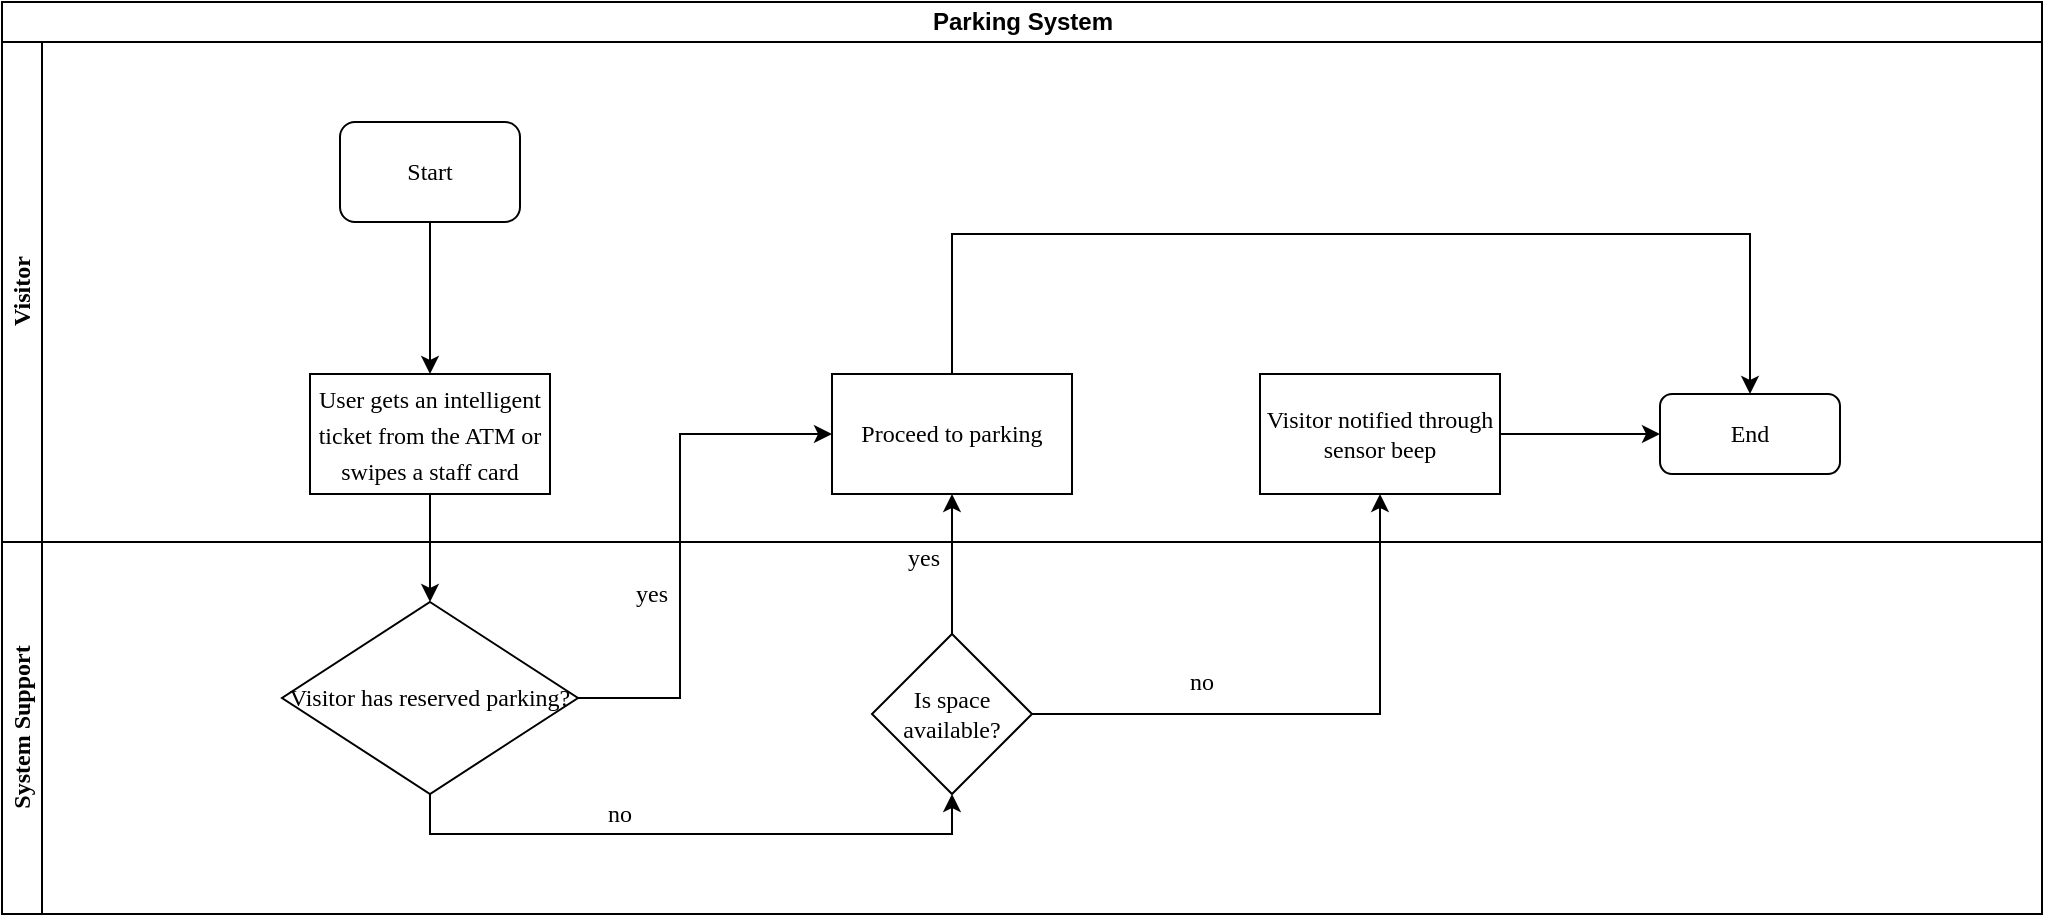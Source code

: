 <mxfile version="13.7.7" type="github">
  <diagram id="3C6ACQQHesN2s_W3LlT6" name="Page-1">
    <mxGraphModel dx="910" dy="487" grid="1" gridSize="10" guides="1" tooltips="1" connect="1" arrows="1" fold="1" page="1" pageScale="1" pageWidth="1169" pageHeight="827" math="0" shadow="0">
      <root>
        <mxCell id="0" />
        <mxCell id="1" parent="0" />
        <mxCell id="mWzmDmBHzAwZXGDcWGLa-13" value="Parking System" style="swimlane;html=1;childLayout=stackLayout;resizeParent=1;resizeParentMax=0;horizontal=1;startSize=20;horizontalStack=0;" vertex="1" parent="1">
          <mxGeometry x="90" y="30" width="1020" height="456" as="geometry" />
        </mxCell>
        <mxCell id="mWzmDmBHzAwZXGDcWGLa-14" value="&lt;font face=&quot;Times New Roman&quot;&gt;Visitor&lt;/font&gt;" style="swimlane;html=1;startSize=20;horizontal=0;" vertex="1" parent="mWzmDmBHzAwZXGDcWGLa-13">
          <mxGeometry y="20" width="1020" height="250" as="geometry" />
        </mxCell>
        <mxCell id="mWzmDmBHzAwZXGDcWGLa-17" value="&lt;font face=&quot;Times New Roman&quot;&gt;Start&lt;/font&gt;" style="rounded=1;whiteSpace=wrap;html=1;" vertex="1" parent="mWzmDmBHzAwZXGDcWGLa-14">
          <mxGeometry x="169" y="40" width="90" height="50" as="geometry" />
        </mxCell>
        <mxCell id="mWzmDmBHzAwZXGDcWGLa-20" value="&lt;p class=&quot;western&quot; style=&quot;line-height: 150%&quot; lang=&quot;en-GB&quot;&gt;&lt;font face=&quot;Times New Roman&quot;&gt;User gets an intelligent ticket from the ATM or swipes a staff card&lt;/font&gt;&lt;/p&gt;" style="rounded=0;whiteSpace=wrap;html=1;align=center;" vertex="1" parent="mWzmDmBHzAwZXGDcWGLa-14">
          <mxGeometry x="154" y="166" width="120" height="60" as="geometry" />
        </mxCell>
        <mxCell id="mWzmDmBHzAwZXGDcWGLa-19" value="" style="edgeStyle=orthogonalEdgeStyle;rounded=0;orthogonalLoop=1;jettySize=auto;html=1;entryX=0.5;entryY=0;entryDx=0;entryDy=0;" edge="1" parent="mWzmDmBHzAwZXGDcWGLa-14" source="mWzmDmBHzAwZXGDcWGLa-17" target="mWzmDmBHzAwZXGDcWGLa-20">
          <mxGeometry relative="1" as="geometry">
            <mxPoint x="214" y="170" as="targetPoint" />
          </mxGeometry>
        </mxCell>
        <mxCell id="mWzmDmBHzAwZXGDcWGLa-23" value="&lt;font face=&quot;Times New Roman&quot;&gt;Proceed to parking&lt;/font&gt;" style="whiteSpace=wrap;html=1;rounded=0;" vertex="1" parent="mWzmDmBHzAwZXGDcWGLa-14">
          <mxGeometry x="415" y="166" width="120" height="60" as="geometry" />
        </mxCell>
        <mxCell id="mWzmDmBHzAwZXGDcWGLa-38" value="&lt;font&gt;Visitor notified through sensor beep&lt;/font&gt;" style="whiteSpace=wrap;html=1;rounded=0;fontFamily=Times New Roman;" vertex="1" parent="mWzmDmBHzAwZXGDcWGLa-14">
          <mxGeometry x="629" y="166" width="120" height="60" as="geometry" />
        </mxCell>
        <mxCell id="mWzmDmBHzAwZXGDcWGLa-42" value="End" style="rounded=1;whiteSpace=wrap;html=1;align=center;fontFamily=Times New Roman;" vertex="1" parent="mWzmDmBHzAwZXGDcWGLa-14">
          <mxGeometry x="829" y="176" width="90" height="40" as="geometry" />
        </mxCell>
        <mxCell id="mWzmDmBHzAwZXGDcWGLa-44" value="" style="edgeStyle=orthogonalEdgeStyle;rounded=0;orthogonalLoop=1;jettySize=auto;html=1;entryX=0.5;entryY=0;entryDx=0;entryDy=0;" edge="1" parent="mWzmDmBHzAwZXGDcWGLa-14" source="mWzmDmBHzAwZXGDcWGLa-23" target="mWzmDmBHzAwZXGDcWGLa-42">
          <mxGeometry relative="1" as="geometry">
            <mxPoint x="475" y="96" as="targetPoint" />
            <Array as="points">
              <mxPoint x="475" y="96" />
              <mxPoint x="874" y="96" />
            </Array>
          </mxGeometry>
        </mxCell>
        <mxCell id="mWzmDmBHzAwZXGDcWGLa-46" value="" style="edgeStyle=orthogonalEdgeStyle;rounded=0;orthogonalLoop=1;jettySize=auto;html=1;fontFamily=Times New Roman;entryX=0;entryY=0.5;entryDx=0;entryDy=0;" edge="1" parent="mWzmDmBHzAwZXGDcWGLa-14" source="mWzmDmBHzAwZXGDcWGLa-38" target="mWzmDmBHzAwZXGDcWGLa-42">
          <mxGeometry relative="1" as="geometry">
            <mxPoint x="829" y="196" as="targetPoint" />
          </mxGeometry>
        </mxCell>
        <mxCell id="mWzmDmBHzAwZXGDcWGLa-24" value="" style="edgeStyle=orthogonalEdgeStyle;rounded=0;orthogonalLoop=1;jettySize=auto;html=1;" edge="1" parent="mWzmDmBHzAwZXGDcWGLa-13" source="mWzmDmBHzAwZXGDcWGLa-21" target="mWzmDmBHzAwZXGDcWGLa-23">
          <mxGeometry relative="1" as="geometry" />
        </mxCell>
        <mxCell id="mWzmDmBHzAwZXGDcWGLa-31" value="" style="edgeStyle=orthogonalEdgeStyle;rounded=0;orthogonalLoop=1;jettySize=auto;html=1;" edge="1" parent="mWzmDmBHzAwZXGDcWGLa-13" source="mWzmDmBHzAwZXGDcWGLa-20" target="mWzmDmBHzAwZXGDcWGLa-30">
          <mxGeometry relative="1" as="geometry" />
        </mxCell>
        <mxCell id="mWzmDmBHzAwZXGDcWGLa-33" value="" style="edgeStyle=orthogonalEdgeStyle;rounded=0;orthogonalLoop=1;jettySize=auto;html=1;entryX=0;entryY=0.5;entryDx=0;entryDy=0;" edge="1" parent="mWzmDmBHzAwZXGDcWGLa-13" source="mWzmDmBHzAwZXGDcWGLa-30" target="mWzmDmBHzAwZXGDcWGLa-23">
          <mxGeometry relative="1" as="geometry">
            <mxPoint x="333" y="356" as="targetPoint" />
            <Array as="points">
              <mxPoint x="339" y="348" />
              <mxPoint x="339" y="216" />
            </Array>
          </mxGeometry>
        </mxCell>
        <mxCell id="mWzmDmBHzAwZXGDcWGLa-39" value="" style="edgeStyle=orthogonalEdgeStyle;rounded=0;orthogonalLoop=1;jettySize=auto;html=1;" edge="1" parent="mWzmDmBHzAwZXGDcWGLa-13" source="mWzmDmBHzAwZXGDcWGLa-21" target="mWzmDmBHzAwZXGDcWGLa-38">
          <mxGeometry relative="1" as="geometry" />
        </mxCell>
        <mxCell id="mWzmDmBHzAwZXGDcWGLa-15" value="&lt;font face=&quot;Times New Roman&quot;&gt;System Support&lt;/font&gt;" style="swimlane;html=1;startSize=20;horizontal=0;" vertex="1" parent="mWzmDmBHzAwZXGDcWGLa-13">
          <mxGeometry y="270" width="1020" height="186" as="geometry" />
        </mxCell>
        <mxCell id="mWzmDmBHzAwZXGDcWGLa-25" value="yes" style="text;html=1;strokeColor=none;fillColor=none;align=center;verticalAlign=middle;whiteSpace=wrap;rounded=0;fontFamily=Times New Roman;" vertex="1" parent="mWzmDmBHzAwZXGDcWGLa-15">
          <mxGeometry x="441" y="-2" width="40" height="20" as="geometry" />
        </mxCell>
        <mxCell id="mWzmDmBHzAwZXGDcWGLa-47" value="no" style="text;html=1;strokeColor=none;fillColor=none;align=center;verticalAlign=middle;whiteSpace=wrap;rounded=0;fontFamily=Times New Roman;" vertex="1" parent="mWzmDmBHzAwZXGDcWGLa-15">
          <mxGeometry x="580" y="60" width="40" height="20" as="geometry" />
        </mxCell>
        <mxCell id="mWzmDmBHzAwZXGDcWGLa-30" value="&lt;font face=&quot;Times New Roman&quot;&gt;Visitor has reserved parking?&lt;/font&gt;" style="rhombus;whiteSpace=wrap;html=1;rounded=0;" vertex="1" parent="mWzmDmBHzAwZXGDcWGLa-15">
          <mxGeometry x="140" y="30" width="148" height="96" as="geometry" />
        </mxCell>
        <mxCell id="mWzmDmBHzAwZXGDcWGLa-34" value="yes" style="text;html=1;strokeColor=none;fillColor=none;align=center;verticalAlign=middle;whiteSpace=wrap;rounded=0;fontFamily=Times New Roman;" vertex="1" parent="mWzmDmBHzAwZXGDcWGLa-15">
          <mxGeometry x="305" y="16" width="40" height="20" as="geometry" />
        </mxCell>
        <mxCell id="mWzmDmBHzAwZXGDcWGLa-36" value="" style="edgeStyle=orthogonalEdgeStyle;rounded=0;orthogonalLoop=1;jettySize=auto;html=1;entryX=0.5;entryY=1;entryDx=0;entryDy=0;exitX=0.5;exitY=1;exitDx=0;exitDy=0;" edge="1" parent="mWzmDmBHzAwZXGDcWGLa-15" source="mWzmDmBHzAwZXGDcWGLa-30" target="mWzmDmBHzAwZXGDcWGLa-21">
          <mxGeometry relative="1" as="geometry">
            <mxPoint x="233" y="214" as="targetPoint" />
            <Array as="points">
              <mxPoint x="214" y="146" />
              <mxPoint x="475" y="146" />
            </Array>
          </mxGeometry>
        </mxCell>
        <mxCell id="mWzmDmBHzAwZXGDcWGLa-21" value="&lt;font&gt;Is space available?&lt;/font&gt;" style="rhombus;whiteSpace=wrap;html=1;rounded=0;fontFamily=Times New Roman;" vertex="1" parent="mWzmDmBHzAwZXGDcWGLa-15">
          <mxGeometry x="435" y="46" width="80" height="80" as="geometry" />
        </mxCell>
        <mxCell id="mWzmDmBHzAwZXGDcWGLa-37" value="&lt;font face=&quot;Times New Roman&quot;&gt;no&lt;/font&gt;" style="text;html=1;strokeColor=none;fillColor=none;align=center;verticalAlign=middle;whiteSpace=wrap;rounded=0;" vertex="1" parent="mWzmDmBHzAwZXGDcWGLa-15">
          <mxGeometry x="289" y="126" width="40" height="20" as="geometry" />
        </mxCell>
      </root>
    </mxGraphModel>
  </diagram>
</mxfile>
